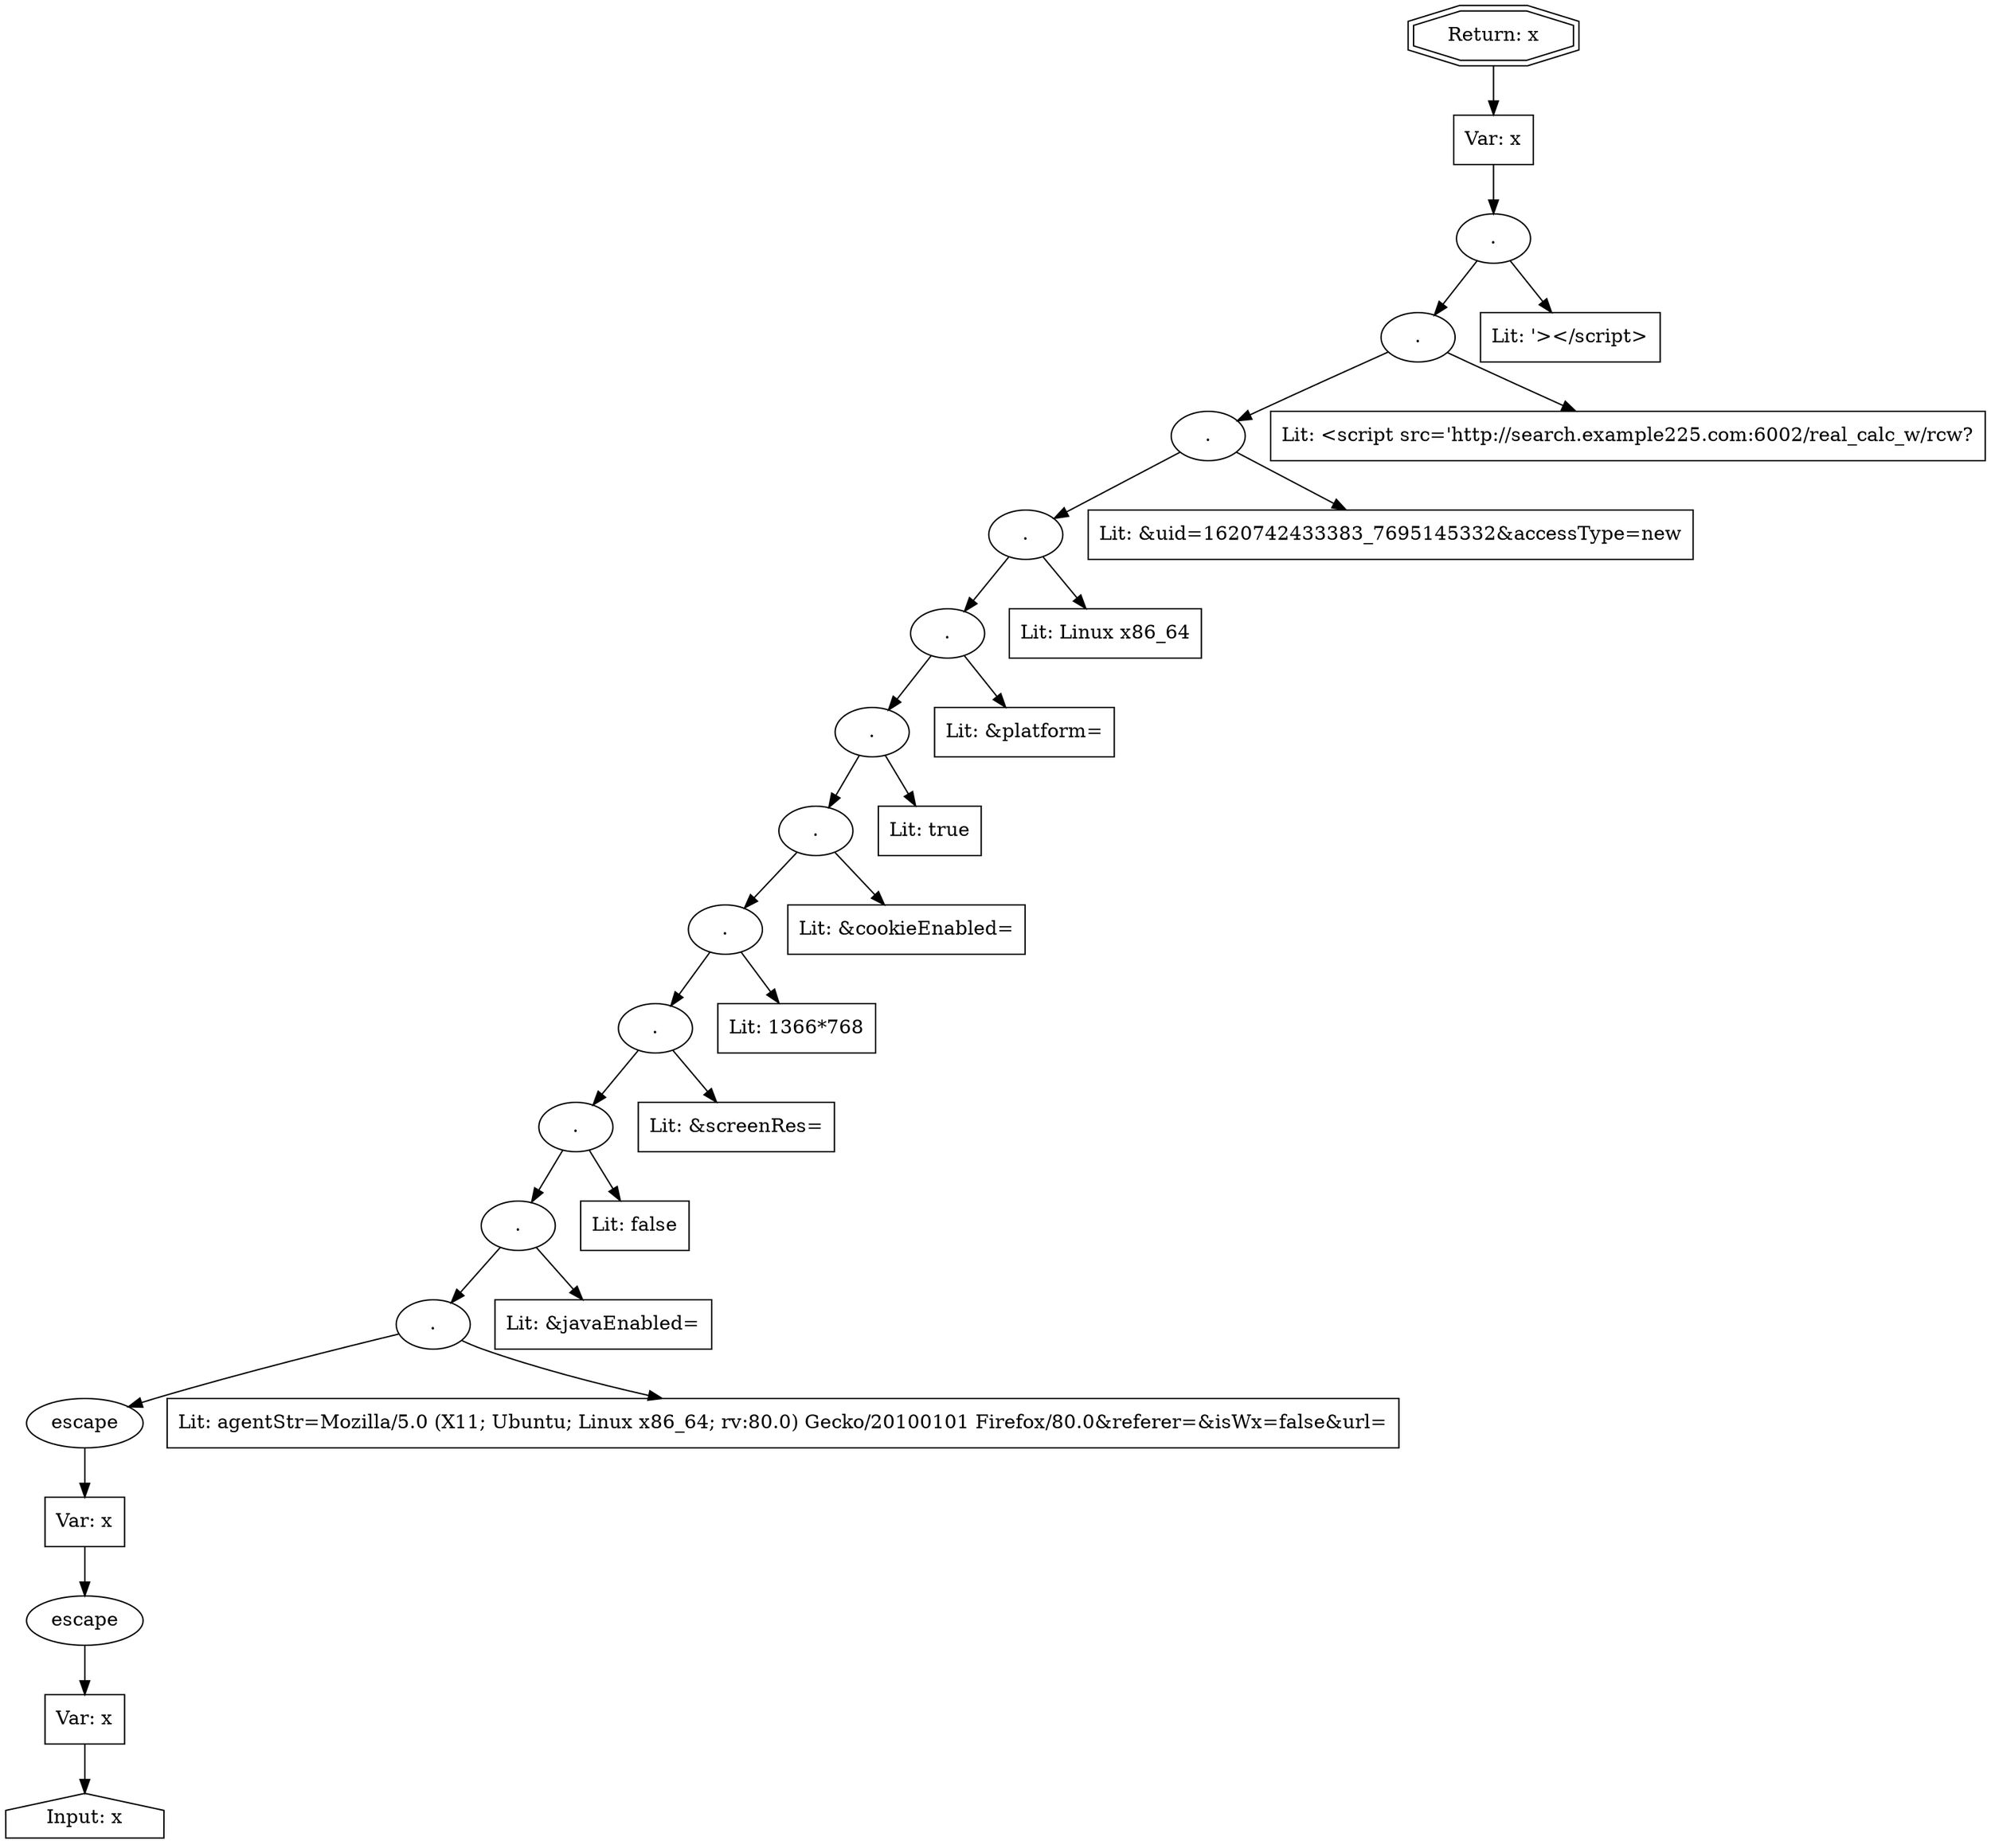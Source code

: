 // Finding: e3f8c1c0-8bb8-4f2f-80eb-f70d46656857
// Finding.url: http://energy.example225.com/##'></iframe></style></script></object></embed></textarea><script>taintfoxLog('8da24724027b44c3956cca96f6bd37d7')</script><!--/*
// Finding.parentloc: http://energy.example225.com/##'></iframe></style></script></object></embed></textarea><script>taintfoxLog('8da24724027b44c3956cca96f6bd37d7')</script><!--/*
// Finding.domain: energy.example225.com
// Finding.base_domain: example225.com
// Finding.source: location.href
// Finding.sink: document.write
// Sanitizer.score: 6
// Sanitizer.name: 
// Sanitizer.location: http://energy.example225.com/images/zanyw_20200407_real_calc.js - <anonymous>:104:56
// Finding.begin: 172
// Finding.end: 436
// Finding.original_uuid: 2307d63a-fb6f-4f92-98e9-4db6035f206d
// Finding.TwentyFiveMillionFlowsId: -1391053074
// Finding.script: http://energy.example225.com/images/zanyw_20200407_real_calc.js
// Finding.line: 123
// Exploit.uuid: 8da24724-027b-44c3-956c-ca96f6bd37d7
// Exploit.success: false
// Exploit.status: failure
// Exploit.method: C
// Exploit.type: html
// Exploit.token: attribute
// Exploit.content: src
// Exploit.quote_type: '
// Exploit.tag: script
// Exploit.break_out: #'></iframe></style></script></object></embed></textarea><script>
// Exploit.break_in: </script><!--/*
// Exploit.payload: #'></iframe></style></script></object></embed></textarea><script>taintfoxLog(1)</script><!--/*
// Exploit.begin_taint_url: 0
// Exploit.end_taint_url: 28
// Exploit.replace_begin_url: 28
// Exploit.replace_end_url: 28
// Exploit.replace_begin_param: 204
// Exploit.replace_end_param: 204
// Issues.LargestEncodeAttrStringChain: 0
// Issues.LargestTextFragmentEncodeChainLength: 0
// Issues.HasApproximation: false
// Issues.HasMissingImplementation: false
// Issues.HasInfiniteRegexWithFunctionReplacer: false
// Issues.MergedSplitAndJoins: false
// Issues.HasUrlInRhsOfReplace: false
// Issues.HasUrlInLhsOfReplace: false
// Issues.HasCookieValueInLhsOfreplace: false
// Issues.HasCookieValueInRhsOfreplace: false
// Issues.HasCookieValueInMatchPattern: false
// Issues.HasCookieValueInExecPattern: false
// Issues.RemovedLRConcats: false
// Issues.RemovedReplaceArtifacts: false
// Issues.HasUrlInMatchPattern: false
// Issues.HasUrlInExecPattern: false
// Issues.RemovedNOPreplaces: false
// Issues.Known_sanitizer: false
// DepGraph.hash: -1365796131
// DepGraph.sanitizer_hash: 285196938

digraph cfg {
n0 [shape=house, label="Input: x"];
n1 [shape=ellipse, label="escape"];
n2 [shape=box, label="Var: x"];
n3 [shape=ellipse, label="escape"];
n4 [shape=box, label="Var: x"];
n5 [shape=ellipse, label="."];
n6 [shape=box, label="Lit: agentStr=Mozilla/5.0 (X11; Ubuntu; Linux x86_64; rv:80.0) Gecko/20100101 Firefox/80.0&referer=&isWx=false&url="];
n7 [shape=ellipse, label="."];
n8 [shape=box, label="Lit: &javaEnabled="];
n9 [shape=ellipse, label="."];
n10 [shape=box, label="Lit: false"];
n11 [shape=ellipse, label="."];
n12 [shape=box, label="Lit: &screenRes="];
n13 [shape=ellipse, label="."];
n14 [shape=box, label="Lit: 1366*768"];
n15 [shape=ellipse, label="."];
n16 [shape=box, label="Lit: &cookieEnabled="];
n17 [shape=ellipse, label="."];
n18 [shape=box, label="Lit: true"];
n19 [shape=ellipse, label="."];
n20 [shape=box, label="Lit: &platform="];
n21 [shape=ellipse, label="."];
n22 [shape=box, label="Lit: Linux x86_64"];
n23 [shape=ellipse, label="."];
n24 [shape=box, label="Lit: &uid=1620742433383_7695145332&accessType=new"];
n25 [shape=ellipse, label="."];
n26 [shape=box, label="Lit: <script src='http://search.example225.com:6002/real_calc_w/rcw?"];
n27 [shape=ellipse, label="."];
n28 [shape=box, label="Lit: '></script>"];
n29 [shape=box, label="Var: x"];
n30 [shape=doubleoctagon, label="Return: x"];
n2 -> n0;
n1 -> n2;
n4 -> n1;
n3 -> n4;
n5 -> n6;
n5 -> n3;
n7 -> n5;
n7 -> n8;
n9 -> n7;
n9 -> n10;
n11 -> n9;
n11 -> n12;
n13 -> n11;
n13 -> n14;
n15 -> n13;
n15 -> n16;
n17 -> n15;
n17 -> n18;
n19 -> n17;
n19 -> n20;
n21 -> n19;
n21 -> n22;
n23 -> n21;
n23 -> n24;
n25 -> n26;
n25 -> n23;
n27 -> n25;
n27 -> n28;
n29 -> n27;
n30 -> n29;
}